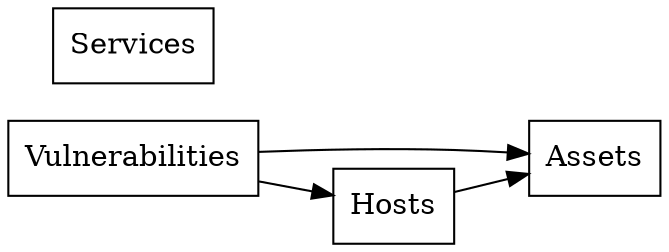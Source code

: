 digraph G {
    rankdir=LR;
    node [shape=box];

    assets [label="Assets"];
    hosts [label="Hosts"];
    services [label="Services"];
    vulnerabilities [label="Vulnerabilities"];

    hosts -> assets;
    vulnerabilities -> hosts;
    vulnerabilities -> assets;
}